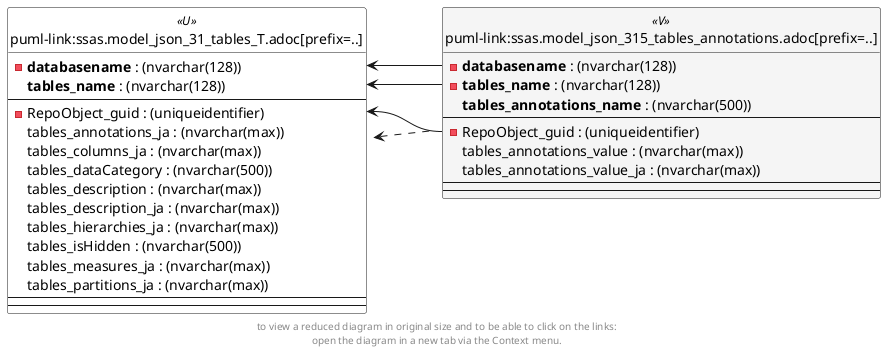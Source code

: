 @startuml
left to right direction
'top to bottom direction
hide circle
'avoide "." issues:
set namespaceSeparator none


skinparam class {
  BackgroundColor White
  BackgroundColor<<FN>> Yellow
  BackgroundColor<<FS>> Yellow
  BackgroundColor<<FT>> LightGray
  BackgroundColor<<IF>> Yellow
  BackgroundColor<<IS>> Yellow
  BackgroundColor<<P>> Aqua
  BackgroundColor<<PC>> Aqua
  BackgroundColor<<SN>> Yellow
  BackgroundColor<<SO>> SlateBlue
  BackgroundColor<<TF>> LightGray
  BackgroundColor<<TR>> Tomato
  BackgroundColor<<U>> White
  BackgroundColor<<V>> WhiteSmoke
  BackgroundColor<<X>> Aqua
}


entity "puml-link:ssas.model_json_31_tables_T.adoc[prefix=..]" as ssas.model_json_31_tables_T << U >> {
  - **databasename** : (nvarchar(128))
  **tables_name** : (nvarchar(128))
  --
  - RepoObject_guid : (uniqueidentifier)
  tables_annotations_ja : (nvarchar(max))
  tables_columns_ja : (nvarchar(max))
  tables_dataCategory : (nvarchar(500))
  tables_description : (nvarchar(max))
  tables_description_ja : (nvarchar(max))
  tables_hierarchies_ja : (nvarchar(max))
  tables_isHidden : (nvarchar(500))
  tables_measures_ja : (nvarchar(max))
  tables_partitions_ja : (nvarchar(max))
  --
  --
}

entity "puml-link:ssas.model_json_315_tables_annotations.adoc[prefix=..]" as ssas.model_json_315_tables_annotations << V >> {
  - **databasename** : (nvarchar(128))
  - **tables_name** : (nvarchar(128))
  **tables_annotations_name** : (nvarchar(500))
  --
  - RepoObject_guid : (uniqueidentifier)
  tables_annotations_value : (nvarchar(max))
  tables_annotations_value_ja : (nvarchar(max))
  --
  --
}

ssas.model_json_31_tables_T <.. ssas.model_json_315_tables_annotations
ssas.model_json_31_tables_T::databasename <-- ssas.model_json_315_tables_annotations::databasename
ssas.model_json_31_tables_T::RepoObject_guid <-- ssas.model_json_315_tables_annotations::RepoObject_guid
ssas.model_json_31_tables_T::tables_name <-- ssas.model_json_315_tables_annotations::tables_name
footer
to view a reduced diagram in original size and to be able to click on the links:
open the diagram in a new tab via the Context menu.
end footer

@enduml

